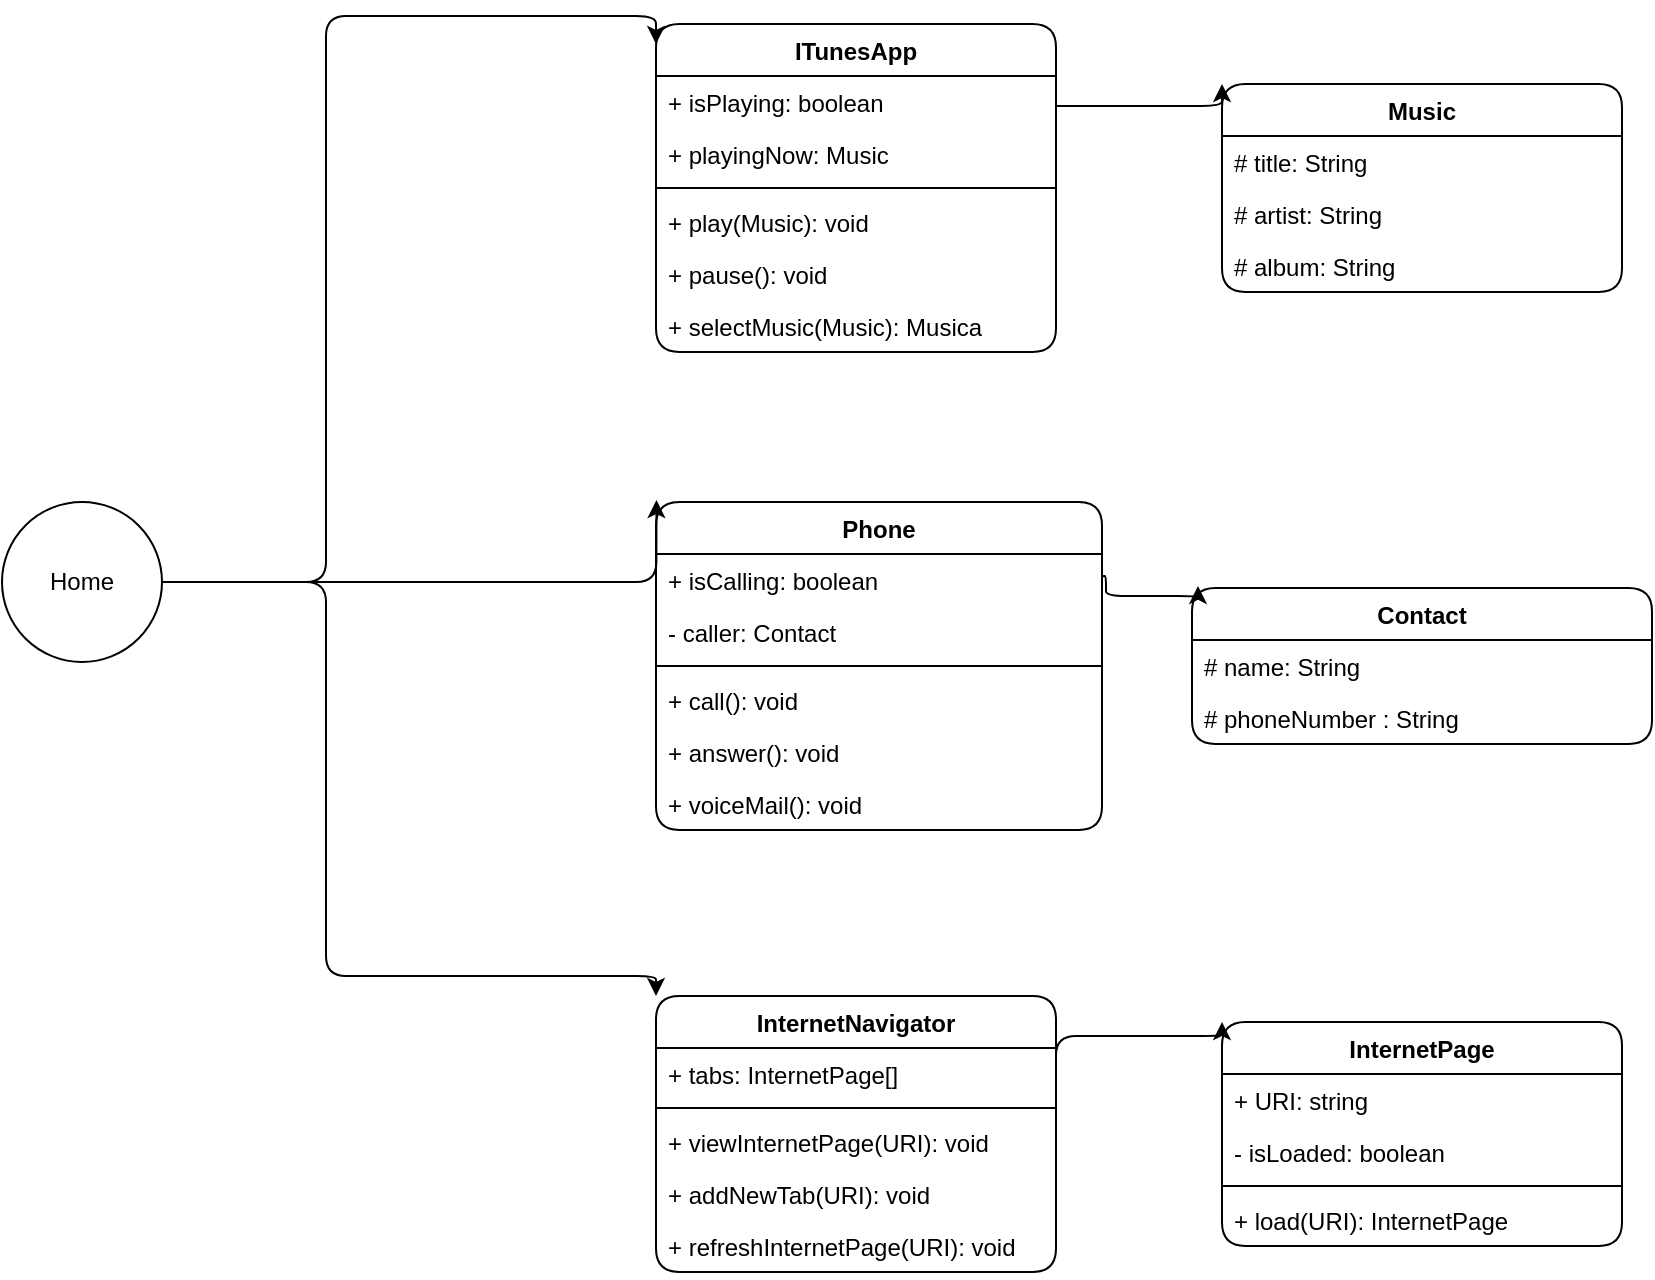 <mxfile version="21.7.4" type="github">
  <diagram name="Page-1" id="e7e014a7-5840-1c2e-5031-d8a46d1fe8dd">
    <mxGraphModel dx="1000" dy="546" grid="1" gridSize="10" guides="1" tooltips="1" connect="1" arrows="1" fold="1" page="1" pageScale="1" pageWidth="1169" pageHeight="826" background="none" math="0" shadow="0">
      <root>
        <mxCell id="0" />
        <mxCell id="1" parent="0" />
        <mxCell id="teM7XHH-97t1f9MhzUma-80" value="ITunesApp" style="swimlane;fontStyle=1;align=center;verticalAlign=top;childLayout=stackLayout;horizontal=1;startSize=26;horizontalStack=0;resizeParent=1;resizeParentMax=0;resizeLast=0;collapsible=1;marginBottom=0;whiteSpace=wrap;html=1;labelBackgroundColor=none;rounded=1;" parent="1" vertex="1">
          <mxGeometry x="447" y="134" width="200" height="164" as="geometry" />
        </mxCell>
        <mxCell id="teM7XHH-97t1f9MhzUma-81" value="+ isPlaying: boolean" style="text;strokeColor=none;fillColor=none;align=left;verticalAlign=top;spacingLeft=4;spacingRight=4;overflow=hidden;rotatable=0;points=[[0,0.5],[1,0.5]];portConstraint=eastwest;whiteSpace=wrap;html=1;labelBackgroundColor=none;rounded=1;" parent="teM7XHH-97t1f9MhzUma-80" vertex="1">
          <mxGeometry y="26" width="200" height="26" as="geometry" />
        </mxCell>
        <mxCell id="teM7XHH-97t1f9MhzUma-83" value="+ playingNow: Music" style="text;strokeColor=none;fillColor=none;align=left;verticalAlign=top;spacingLeft=4;spacingRight=4;overflow=hidden;rotatable=0;points=[[0,0.5],[1,0.5]];portConstraint=eastwest;whiteSpace=wrap;html=1;labelBackgroundColor=none;rounded=1;" parent="teM7XHH-97t1f9MhzUma-80" vertex="1">
          <mxGeometry y="52" width="200" height="26" as="geometry" />
        </mxCell>
        <mxCell id="teM7XHH-97t1f9MhzUma-84" value="" style="line;strokeWidth=1;fillColor=none;align=left;verticalAlign=middle;spacingTop=-1;spacingLeft=3;spacingRight=3;rotatable=0;labelPosition=right;points=[];portConstraint=eastwest;labelBackgroundColor=none;rounded=1;" parent="teM7XHH-97t1f9MhzUma-80" vertex="1">
          <mxGeometry y="78" width="200" height="8" as="geometry" />
        </mxCell>
        <mxCell id="teM7XHH-97t1f9MhzUma-85" value="+ play(Music): void" style="text;strokeColor=none;fillColor=none;align=left;verticalAlign=top;spacingLeft=4;spacingRight=4;overflow=hidden;rotatable=0;points=[[0,0.5],[1,0.5]];portConstraint=eastwest;whiteSpace=wrap;html=1;labelBackgroundColor=none;rounded=1;" parent="teM7XHH-97t1f9MhzUma-80" vertex="1">
          <mxGeometry y="86" width="200" height="26" as="geometry" />
        </mxCell>
        <mxCell id="teM7XHH-97t1f9MhzUma-89" value="+ pause(): void" style="text;strokeColor=none;fillColor=none;align=left;verticalAlign=top;spacingLeft=4;spacingRight=4;overflow=hidden;rotatable=0;points=[[0,0.5],[1,0.5]];portConstraint=eastwest;whiteSpace=wrap;html=1;labelBackgroundColor=none;rounded=1;" parent="teM7XHH-97t1f9MhzUma-80" vertex="1">
          <mxGeometry y="112" width="200" height="26" as="geometry" />
        </mxCell>
        <mxCell id="teM7XHH-97t1f9MhzUma-86" value="+ selectMusic(Music): Musica" style="text;strokeColor=none;fillColor=none;align=left;verticalAlign=top;spacingLeft=4;spacingRight=4;overflow=hidden;rotatable=0;points=[[0,0.5],[1,0.5]];portConstraint=eastwest;whiteSpace=wrap;html=1;labelBackgroundColor=none;rounded=1;" parent="teM7XHH-97t1f9MhzUma-80" vertex="1">
          <mxGeometry y="138" width="200" height="26" as="geometry" />
        </mxCell>
        <mxCell id="teM7XHH-97t1f9MhzUma-90" value="Music" style="swimlane;fontStyle=1;align=center;verticalAlign=top;childLayout=stackLayout;horizontal=1;startSize=26;horizontalStack=0;resizeParent=1;resizeParentMax=0;resizeLast=0;collapsible=1;marginBottom=0;whiteSpace=wrap;html=1;labelBackgroundColor=none;rounded=1;" parent="1" vertex="1">
          <mxGeometry x="730" y="164" width="200" height="104" as="geometry" />
        </mxCell>
        <mxCell id="teM7XHH-97t1f9MhzUma-91" value="# title: String" style="text;strokeColor=none;fillColor=none;align=left;verticalAlign=top;spacingLeft=4;spacingRight=4;overflow=hidden;rotatable=0;points=[[0,0.5],[1,0.5]];portConstraint=eastwest;whiteSpace=wrap;html=1;labelBackgroundColor=none;rounded=1;" parent="teM7XHH-97t1f9MhzUma-90" vertex="1">
          <mxGeometry y="26" width="200" height="26" as="geometry" />
        </mxCell>
        <mxCell id="3n0DOCUMOn8flBIRhYVH-13" value="# artist: String" style="text;strokeColor=none;fillColor=none;align=left;verticalAlign=top;spacingLeft=4;spacingRight=4;overflow=hidden;rotatable=0;points=[[0,0.5],[1,0.5]];portConstraint=eastwest;whiteSpace=wrap;html=1;labelBackgroundColor=none;rounded=1;" vertex="1" parent="teM7XHH-97t1f9MhzUma-90">
          <mxGeometry y="52" width="200" height="26" as="geometry" />
        </mxCell>
        <mxCell id="3n0DOCUMOn8flBIRhYVH-14" value="# album: String" style="text;strokeColor=none;fillColor=none;align=left;verticalAlign=top;spacingLeft=4;spacingRight=4;overflow=hidden;rotatable=0;points=[[0,0.5],[1,0.5]];portConstraint=eastwest;whiteSpace=wrap;html=1;labelBackgroundColor=none;rounded=1;" vertex="1" parent="teM7XHH-97t1f9MhzUma-90">
          <mxGeometry y="78" width="200" height="26" as="geometry" />
        </mxCell>
        <mxCell id="teM7XHH-97t1f9MhzUma-97" style="edgeStyle=orthogonalEdgeStyle;rounded=1;orthogonalLoop=1;jettySize=auto;html=1;entryX=0;entryY=0;entryDx=0;entryDy=0;labelBackgroundColor=none;fontColor=default;exitX=1;exitY=0.25;exitDx=0;exitDy=0;" parent="1" source="teM7XHH-97t1f9MhzUma-80" target="teM7XHH-97t1f9MhzUma-90" edge="1">
          <mxGeometry relative="1" as="geometry">
            <Array as="points">
              <mxPoint x="730" y="175" />
            </Array>
          </mxGeometry>
        </mxCell>
        <mxCell id="teM7XHH-97t1f9MhzUma-98" value="Phone" style="swimlane;fontStyle=1;align=center;verticalAlign=top;childLayout=stackLayout;horizontal=1;startSize=26;horizontalStack=0;resizeParent=1;resizeParentMax=0;resizeLast=0;collapsible=1;marginBottom=0;whiteSpace=wrap;html=1;labelBackgroundColor=none;rounded=1;" parent="1" vertex="1">
          <mxGeometry x="447" y="373" width="223" height="164" as="geometry" />
        </mxCell>
        <mxCell id="teM7XHH-97t1f9MhzUma-99" value="+ isCalling: boolean" style="text;strokeColor=none;fillColor=none;align=left;verticalAlign=top;spacingLeft=4;spacingRight=4;overflow=hidden;rotatable=0;points=[[0,0.5],[1,0.5]];portConstraint=eastwest;whiteSpace=wrap;html=1;labelBackgroundColor=none;rounded=1;" parent="teM7XHH-97t1f9MhzUma-98" vertex="1">
          <mxGeometry y="26" width="223" height="26" as="geometry" />
        </mxCell>
        <mxCell id="teM7XHH-97t1f9MhzUma-100" value="- caller: Contact" style="text;strokeColor=none;fillColor=none;align=left;verticalAlign=top;spacingLeft=4;spacingRight=4;overflow=hidden;rotatable=0;points=[[0,0.5],[1,0.5]];portConstraint=eastwest;whiteSpace=wrap;html=1;labelBackgroundColor=none;rounded=1;" parent="teM7XHH-97t1f9MhzUma-98" vertex="1">
          <mxGeometry y="52" width="223" height="26" as="geometry" />
        </mxCell>
        <mxCell id="teM7XHH-97t1f9MhzUma-101" value="" style="line;strokeWidth=1;fillColor=none;align=left;verticalAlign=middle;spacingTop=-1;spacingLeft=3;spacingRight=3;rotatable=0;labelPosition=right;points=[];portConstraint=eastwest;labelBackgroundColor=none;rounded=1;" parent="teM7XHH-97t1f9MhzUma-98" vertex="1">
          <mxGeometry y="78" width="223" height="8" as="geometry" />
        </mxCell>
        <mxCell id="3n0DOCUMOn8flBIRhYVH-10" value="+ call(): void" style="text;strokeColor=none;fillColor=none;align=left;verticalAlign=top;spacingLeft=4;spacingRight=4;overflow=hidden;rotatable=0;points=[[0,0.5],[1,0.5]];portConstraint=eastwest;whiteSpace=wrap;html=1;labelBackgroundColor=none;rounded=1;" vertex="1" parent="teM7XHH-97t1f9MhzUma-98">
          <mxGeometry y="86" width="223" height="26" as="geometry" />
        </mxCell>
        <mxCell id="teM7XHH-97t1f9MhzUma-103" value="+ answer(): void" style="text;strokeColor=none;fillColor=none;align=left;verticalAlign=top;spacingLeft=4;spacingRight=4;overflow=hidden;rotatable=0;points=[[0,0.5],[1,0.5]];portConstraint=eastwest;whiteSpace=wrap;html=1;labelBackgroundColor=none;rounded=1;" parent="teM7XHH-97t1f9MhzUma-98" vertex="1">
          <mxGeometry y="112" width="223" height="26" as="geometry" />
        </mxCell>
        <mxCell id="teM7XHH-97t1f9MhzUma-104" value="+ voiceMail(): void" style="text;strokeColor=none;fillColor=none;align=left;verticalAlign=top;spacingLeft=4;spacingRight=4;overflow=hidden;rotatable=0;points=[[0,0.5],[1,0.5]];portConstraint=eastwest;whiteSpace=wrap;html=1;labelBackgroundColor=none;rounded=1;" parent="teM7XHH-97t1f9MhzUma-98" vertex="1">
          <mxGeometry y="138" width="223" height="26" as="geometry" />
        </mxCell>
        <mxCell id="teM7XHH-97t1f9MhzUma-106" value="Contact" style="swimlane;fontStyle=1;align=center;verticalAlign=top;childLayout=stackLayout;horizontal=1;startSize=26;horizontalStack=0;resizeParent=1;resizeParentMax=0;resizeLast=0;collapsible=1;marginBottom=0;whiteSpace=wrap;html=1;labelBackgroundColor=none;rounded=1;" parent="1" vertex="1">
          <mxGeometry x="715" y="416" width="230" height="78" as="geometry" />
        </mxCell>
        <mxCell id="teM7XHH-97t1f9MhzUma-107" value="# name: String" style="text;strokeColor=none;fillColor=none;align=left;verticalAlign=top;spacingLeft=4;spacingRight=4;overflow=hidden;rotatable=0;points=[[0,0.5],[1,0.5]];portConstraint=eastwest;whiteSpace=wrap;html=1;labelBackgroundColor=none;rounded=1;" parent="teM7XHH-97t1f9MhzUma-106" vertex="1">
          <mxGeometry y="26" width="230" height="26" as="geometry" />
        </mxCell>
        <mxCell id="teM7XHH-97t1f9MhzUma-108" value="# phoneNumber : String" style="text;strokeColor=none;fillColor=none;align=left;verticalAlign=top;spacingLeft=4;spacingRight=4;overflow=hidden;rotatable=0;points=[[0,0.5],[1,0.5]];portConstraint=eastwest;whiteSpace=wrap;html=1;labelBackgroundColor=none;rounded=1;" parent="teM7XHH-97t1f9MhzUma-106" vertex="1">
          <mxGeometry y="52" width="230" height="26" as="geometry" />
        </mxCell>
        <mxCell id="teM7XHH-97t1f9MhzUma-113" value="" style="edgeStyle=orthogonalEdgeStyle;rounded=1;orthogonalLoop=1;jettySize=auto;html=1;entryX=0.013;entryY=-0.013;entryDx=0;entryDy=0;entryPerimeter=0;labelBackgroundColor=none;fontColor=default;exitX=1;exitY=0.5;exitDx=0;exitDy=0;" parent="1" source="teM7XHH-97t1f9MhzUma-99" target="teM7XHH-97t1f9MhzUma-106" edge="1">
          <mxGeometry relative="1" as="geometry">
            <Array as="points">
              <mxPoint x="670" y="410" />
              <mxPoint x="672" y="410" />
              <mxPoint x="672" y="420" />
              <mxPoint x="718" y="420" />
            </Array>
          </mxGeometry>
        </mxCell>
        <mxCell id="teM7XHH-97t1f9MhzUma-115" value="InternetNavigator" style="swimlane;fontStyle=1;align=center;verticalAlign=top;childLayout=stackLayout;horizontal=1;startSize=26;horizontalStack=0;resizeParent=1;resizeParentMax=0;resizeLast=0;collapsible=1;marginBottom=0;whiteSpace=wrap;html=1;labelBackgroundColor=none;rounded=1;" parent="1" vertex="1">
          <mxGeometry x="447" y="620" width="200" height="138" as="geometry" />
        </mxCell>
        <mxCell id="teM7XHH-97t1f9MhzUma-116" value="+ tabs: InternetPage[]" style="text;strokeColor=none;fillColor=none;align=left;verticalAlign=top;spacingLeft=4;spacingRight=4;overflow=hidden;rotatable=0;points=[[0,0.5],[1,0.5]];portConstraint=eastwest;whiteSpace=wrap;html=1;labelBackgroundColor=none;rounded=1;" parent="teM7XHH-97t1f9MhzUma-115" vertex="1">
          <mxGeometry y="26" width="200" height="26" as="geometry" />
        </mxCell>
        <mxCell id="teM7XHH-97t1f9MhzUma-118" value="" style="line;strokeWidth=1;fillColor=none;align=left;verticalAlign=middle;spacingTop=-1;spacingLeft=3;spacingRight=3;rotatable=0;labelPosition=right;points=[];portConstraint=eastwest;labelBackgroundColor=none;rounded=1;" parent="teM7XHH-97t1f9MhzUma-115" vertex="1">
          <mxGeometry y="52" width="200" height="8" as="geometry" />
        </mxCell>
        <mxCell id="teM7XHH-97t1f9MhzUma-119" value="+ viewInternetPage(URI): void" style="text;strokeColor=none;fillColor=none;align=left;verticalAlign=top;spacingLeft=4;spacingRight=4;overflow=hidden;rotatable=0;points=[[0,0.5],[1,0.5]];portConstraint=eastwest;whiteSpace=wrap;html=1;labelBackgroundColor=none;rounded=1;" parent="teM7XHH-97t1f9MhzUma-115" vertex="1">
          <mxGeometry y="60" width="200" height="26" as="geometry" />
        </mxCell>
        <mxCell id="teM7XHH-97t1f9MhzUma-120" value="+ addNewTab(URI): void" style="text;strokeColor=none;fillColor=none;align=left;verticalAlign=top;spacingLeft=4;spacingRight=4;overflow=hidden;rotatable=0;points=[[0,0.5],[1,0.5]];portConstraint=eastwest;whiteSpace=wrap;html=1;labelBackgroundColor=none;rounded=1;" parent="teM7XHH-97t1f9MhzUma-115" vertex="1">
          <mxGeometry y="86" width="200" height="26" as="geometry" />
        </mxCell>
        <mxCell id="teM7XHH-97t1f9MhzUma-121" value="+ refreshInternetPage(URI): void" style="text;strokeColor=none;fillColor=none;align=left;verticalAlign=top;spacingLeft=4;spacingRight=4;overflow=hidden;rotatable=0;points=[[0,0.5],[1,0.5]];portConstraint=eastwest;whiteSpace=wrap;html=1;labelBackgroundColor=none;rounded=1;" parent="teM7XHH-97t1f9MhzUma-115" vertex="1">
          <mxGeometry y="112" width="200" height="26" as="geometry" />
        </mxCell>
        <mxCell id="teM7XHH-97t1f9MhzUma-122" value="InternetPage" style="swimlane;fontStyle=1;align=center;verticalAlign=top;childLayout=stackLayout;horizontal=1;startSize=26;horizontalStack=0;resizeParent=1;resizeParentMax=0;resizeLast=0;collapsible=1;marginBottom=0;whiteSpace=wrap;html=1;labelBackgroundColor=none;rounded=1;" parent="1" vertex="1">
          <mxGeometry x="730" y="633" width="200" height="112" as="geometry" />
        </mxCell>
        <mxCell id="teM7XHH-97t1f9MhzUma-123" value="+ URI: string" style="text;strokeColor=none;fillColor=none;align=left;verticalAlign=top;spacingLeft=4;spacingRight=4;overflow=hidden;rotatable=0;points=[[0,0.5],[1,0.5]];portConstraint=eastwest;whiteSpace=wrap;html=1;labelBackgroundColor=none;rounded=1;" parent="teM7XHH-97t1f9MhzUma-122" vertex="1">
          <mxGeometry y="26" width="200" height="26" as="geometry" />
        </mxCell>
        <mxCell id="teM7XHH-97t1f9MhzUma-124" value="- isLoaded: boolean" style="text;strokeColor=none;fillColor=none;align=left;verticalAlign=top;spacingLeft=4;spacingRight=4;overflow=hidden;rotatable=0;points=[[0,0.5],[1,0.5]];portConstraint=eastwest;whiteSpace=wrap;html=1;labelBackgroundColor=none;rounded=1;" parent="teM7XHH-97t1f9MhzUma-122" vertex="1">
          <mxGeometry y="52" width="200" height="26" as="geometry" />
        </mxCell>
        <mxCell id="teM7XHH-97t1f9MhzUma-125" value="" style="line;strokeWidth=1;fillColor=none;align=left;verticalAlign=middle;spacingTop=-1;spacingLeft=3;spacingRight=3;rotatable=0;labelPosition=right;points=[];portConstraint=eastwest;labelBackgroundColor=none;rounded=1;" parent="teM7XHH-97t1f9MhzUma-122" vertex="1">
          <mxGeometry y="78" width="200" height="8" as="geometry" />
        </mxCell>
        <mxCell id="teM7XHH-97t1f9MhzUma-126" value="+ load(URI): InternetPage" style="text;strokeColor=none;fillColor=none;align=left;verticalAlign=top;spacingLeft=4;spacingRight=4;overflow=hidden;rotatable=0;points=[[0,0.5],[1,0.5]];portConstraint=eastwest;whiteSpace=wrap;html=1;labelBackgroundColor=none;rounded=1;" parent="teM7XHH-97t1f9MhzUma-122" vertex="1">
          <mxGeometry y="86" width="200" height="26" as="geometry" />
        </mxCell>
        <mxCell id="3n0DOCUMOn8flBIRhYVH-2" value="" style="edgeStyle=orthogonalEdgeStyle;rounded=1;orthogonalLoop=1;jettySize=auto;html=1;entryX=0;entryY=0;entryDx=0;entryDy=0;labelBackgroundColor=none;fontColor=default;exitX=1;exitY=0.5;exitDx=0;exitDy=0;" edge="1" parent="1" source="teM7XHH-97t1f9MhzUma-116" target="teM7XHH-97t1f9MhzUma-122">
          <mxGeometry relative="1" as="geometry">
            <Array as="points">
              <mxPoint x="647" y="640" />
              <mxPoint x="730" y="640" />
            </Array>
          </mxGeometry>
        </mxCell>
        <mxCell id="3n0DOCUMOn8flBIRhYVH-6" style="edgeStyle=orthogonalEdgeStyle;rounded=1;orthogonalLoop=1;jettySize=auto;html=1;entryX=0;entryY=0;entryDx=0;entryDy=0;labelBackgroundColor=none;fontColor=default;" edge="1" parent="1" source="3n0DOCUMOn8flBIRhYVH-5">
          <mxGeometry relative="1" as="geometry">
            <mxPoint x="282" y="395" as="sourcePoint" />
            <mxPoint x="447" y="144" as="targetPoint" />
            <Array as="points">
              <mxPoint x="282" y="130" />
              <mxPoint x="447" y="130" />
            </Array>
          </mxGeometry>
        </mxCell>
        <mxCell id="3n0DOCUMOn8flBIRhYVH-7" style="edgeStyle=orthogonalEdgeStyle;rounded=1;orthogonalLoop=1;jettySize=auto;html=1;entryX=0;entryY=0;entryDx=0;entryDy=0;exitX=1;exitY=0.5;exitDx=0;exitDy=0;labelBackgroundColor=none;fontColor=default;" edge="1" parent="1" source="3n0DOCUMOn8flBIRhYVH-5" target="teM7XHH-97t1f9MhzUma-115">
          <mxGeometry relative="1" as="geometry">
            <mxPoint x="282" y="474" as="sourcePoint" />
            <mxPoint x="447" y="563" as="targetPoint" />
            <Array as="points">
              <mxPoint x="282" y="413" />
              <mxPoint x="282" y="610" />
              <mxPoint x="447" y="610" />
            </Array>
          </mxGeometry>
        </mxCell>
        <mxCell id="3n0DOCUMOn8flBIRhYVH-8" style="edgeStyle=orthogonalEdgeStyle;rounded=1;orthogonalLoop=1;jettySize=auto;html=1;exitX=1;exitY=0.5;exitDx=0;exitDy=0;labelBackgroundColor=none;fontColor=default;entryX=0.001;entryY=-0.006;entryDx=0;entryDy=0;entryPerimeter=0;" edge="1" parent="1" source="3n0DOCUMOn8flBIRhYVH-5" target="teM7XHH-97t1f9MhzUma-98">
          <mxGeometry relative="1" as="geometry">
            <mxPoint x="282" y="423" as="sourcePoint" />
            <mxPoint x="447" y="380" as="targetPoint" />
            <Array as="points">
              <mxPoint x="447" y="413" />
            </Array>
          </mxGeometry>
        </mxCell>
        <mxCell id="3n0DOCUMOn8flBIRhYVH-5" value="Home" style="ellipse;whiteSpace=wrap;html=1;aspect=fixed;rounded=1;labelBackgroundColor=none;" vertex="1" parent="1">
          <mxGeometry x="120" y="373" width="80" height="80" as="geometry" />
        </mxCell>
      </root>
    </mxGraphModel>
  </diagram>
</mxfile>
